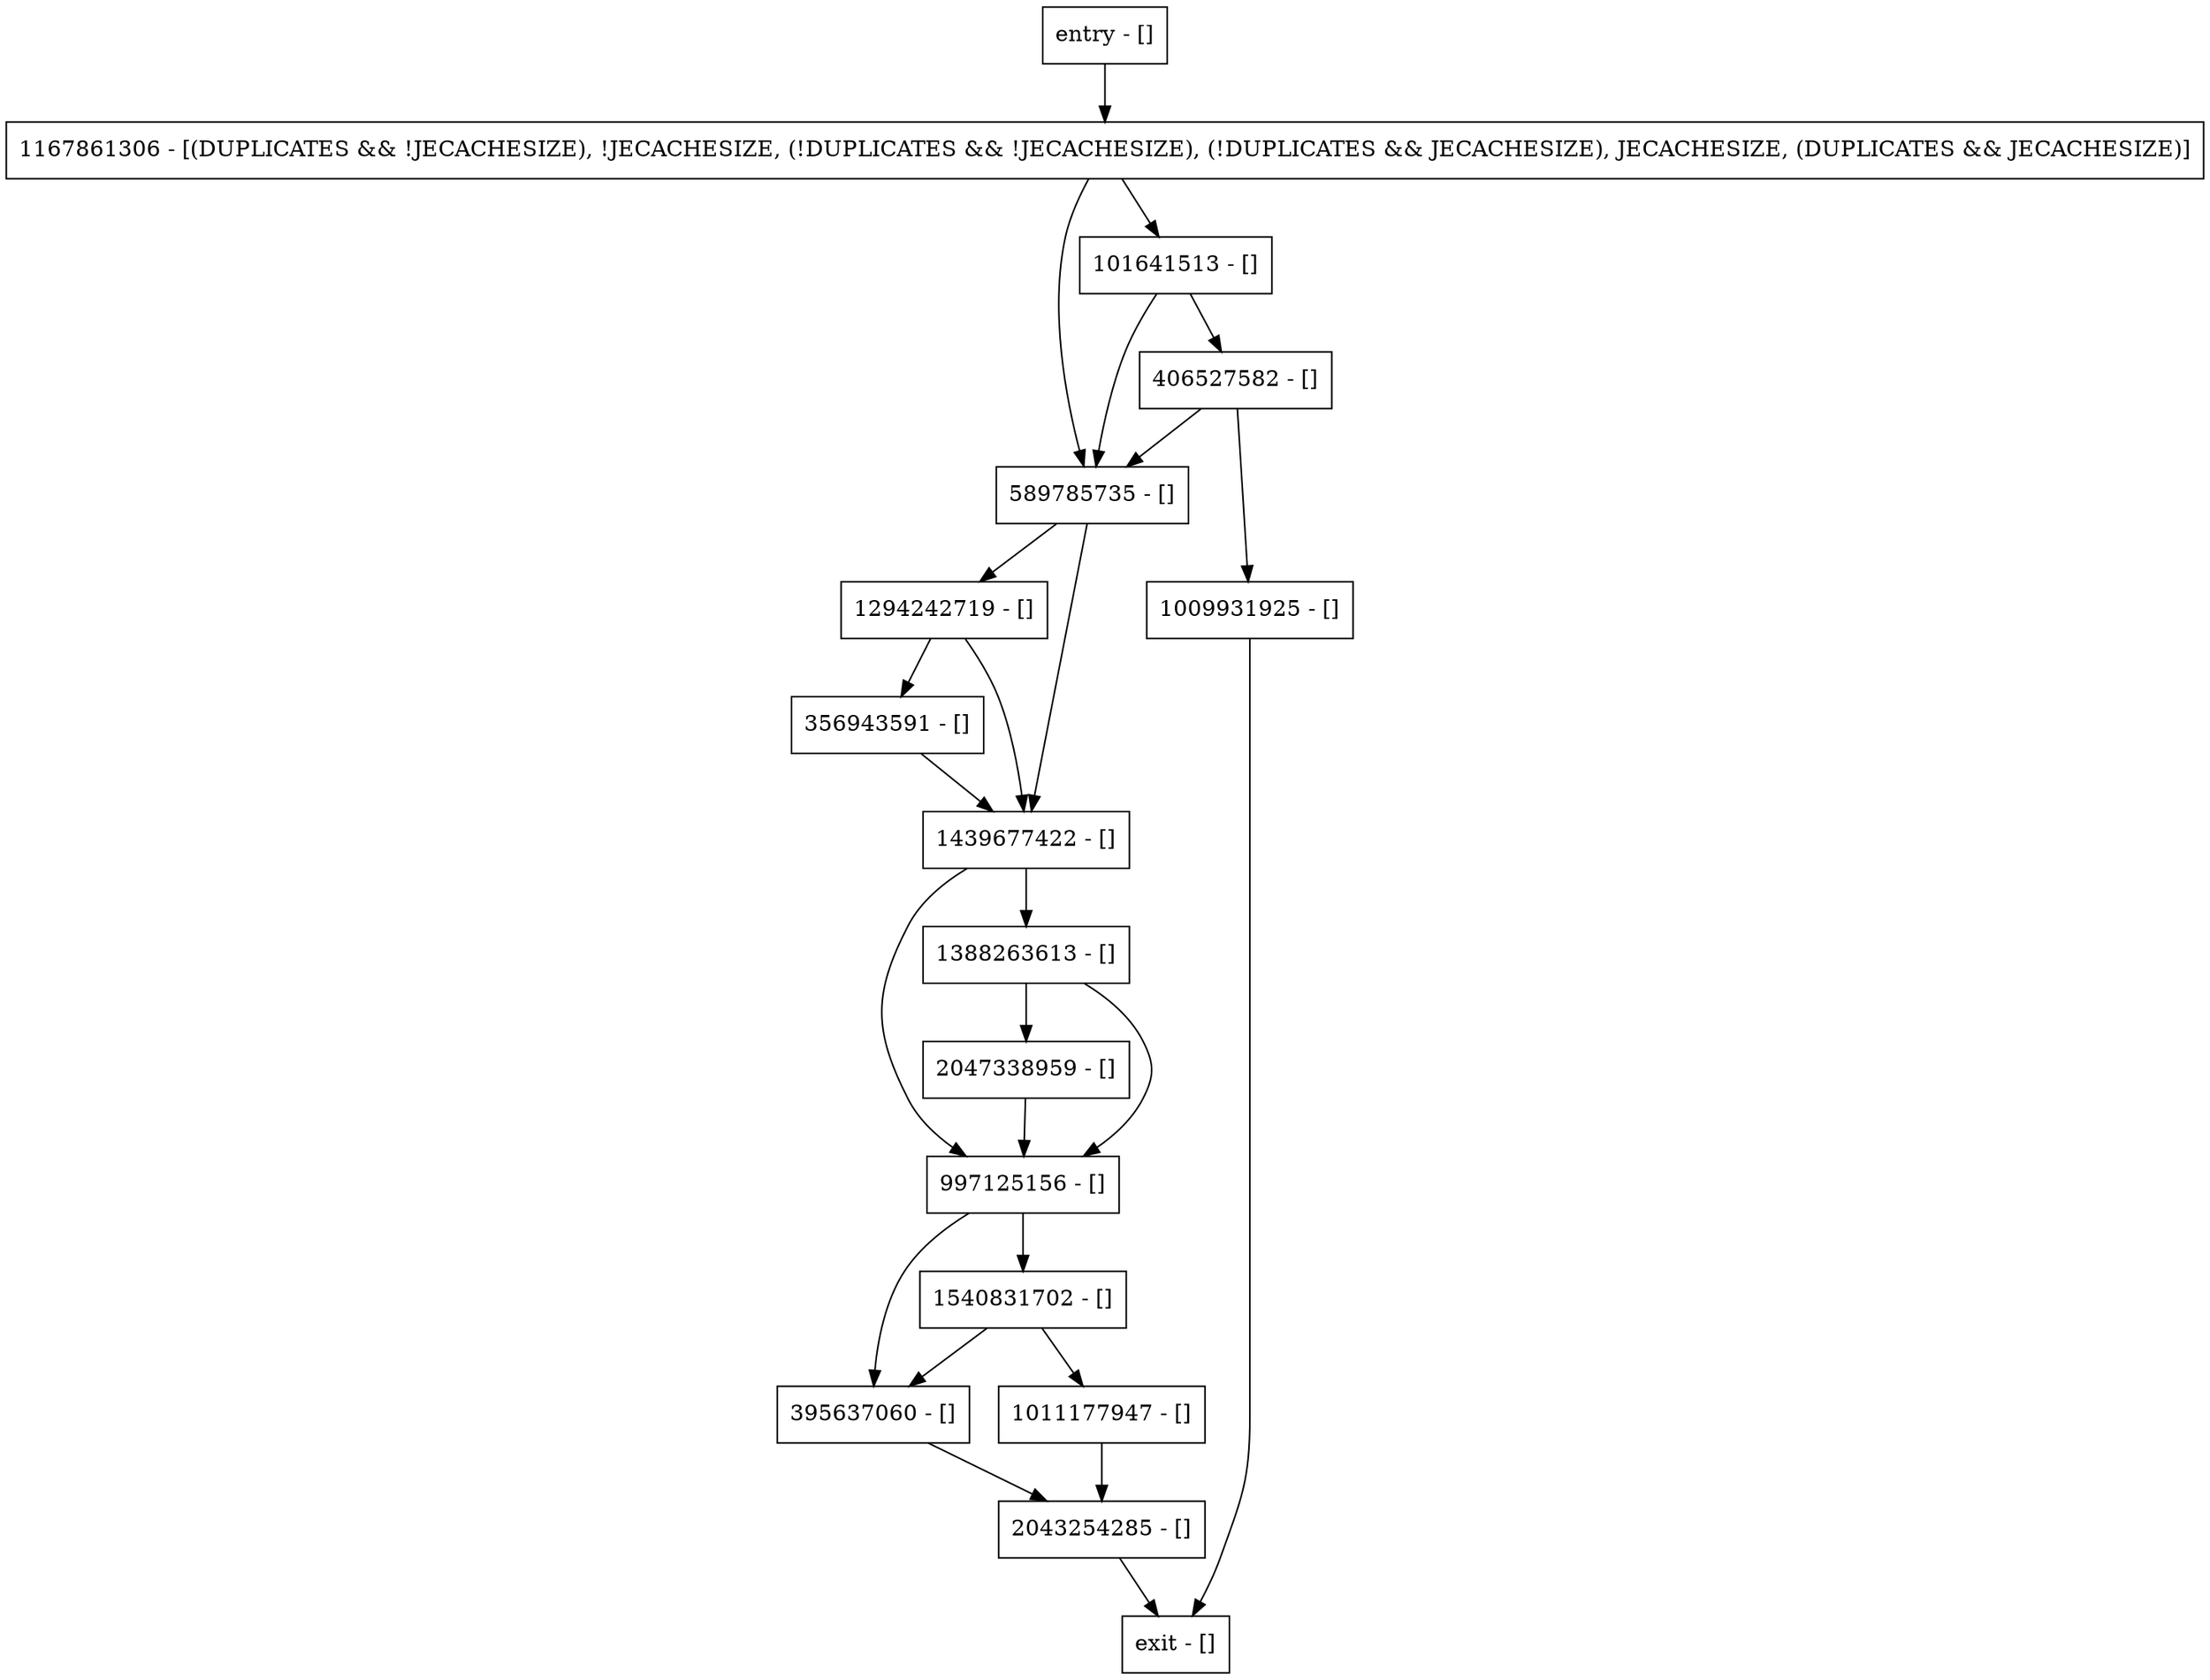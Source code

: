 digraph getReadableLocker {
node [shape=record];
356943591 [label="356943591 - []"];
395637060 [label="395637060 - []"];
589785735 [label="589785735 - []"];
1009931925 [label="1009931925 - []"];
1011177947 [label="1011177947 - []"];
2043254285 [label="2043254285 - []"];
101641513 [label="101641513 - []"];
entry [label="entry - []"];
exit [label="exit - []"];
1294242719 [label="1294242719 - []"];
1540831702 [label="1540831702 - []"];
406527582 [label="406527582 - []"];
2047338959 [label="2047338959 - []"];
997125156 [label="997125156 - []"];
1388263613 [label="1388263613 - []"];
1167861306 [label="1167861306 - [(DUPLICATES && !JECACHESIZE), !JECACHESIZE, (!DUPLICATES && !JECACHESIZE), (!DUPLICATES && JECACHESIZE), JECACHESIZE, (DUPLICATES && JECACHESIZE)]"];
1439677422 [label="1439677422 - []"];
entry;
exit;
356943591 -> 1439677422;
395637060 -> 2043254285;
589785735 -> 1294242719;
589785735 -> 1439677422;
1009931925 -> exit;
1011177947 -> 2043254285;
2043254285 -> exit;
101641513 -> 589785735;
101641513 -> 406527582;
entry -> 1167861306;
1294242719 -> 356943591;
1294242719 -> 1439677422;
1540831702 -> 395637060;
1540831702 -> 1011177947;
406527582 -> 589785735;
406527582 -> 1009931925;
2047338959 -> 997125156;
997125156 -> 395637060;
997125156 -> 1540831702;
1388263613 -> 2047338959;
1388263613 -> 997125156;
1167861306 -> 589785735;
1167861306 -> 101641513;
1439677422 -> 997125156;
1439677422 -> 1388263613;
}
